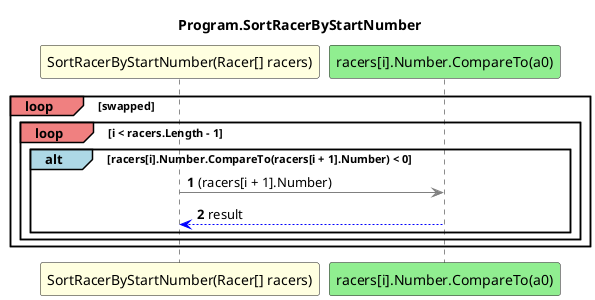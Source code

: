 @startuml Program.SortRacerByStartNumber
title Program.SortRacerByStartNumber
participant "SortRacerByStartNumber(Racer[] racers)" as SortRacerByStartNumber_p0 #LightYellow
participant "racers[i].Number.CompareTo(a0)" as racers_i_Number_CompareTo_a0 #LightGreen
autonumber
loop#LightCoral swapped
    loop#LightCoral i < racers.Length - 1
        alt#LightBlue racers[i].Number.CompareTo(racers[i + 1].Number) < 0
            SortRacerByStartNumber_p0 -[#grey]> racers_i_Number_CompareTo_a0 : (racers[i + 1].Number)
            racers_i_Number_CompareTo_a0 -[#blue]-> SortRacerByStartNumber_p0 : result
        end
    end
end
@enduml
